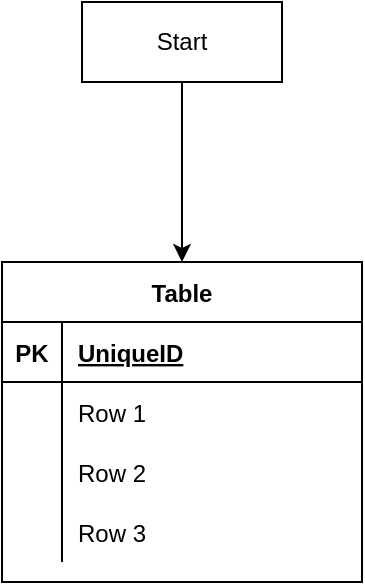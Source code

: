 <mxfile version="13.6.6" type="github">
  <diagram id="kOeWXM0KRWSI-yV9my45" name="Page-1">
    <mxGraphModel dx="326" dy="661" grid="1" gridSize="10" guides="1" tooltips="1" connect="1" arrows="1" fold="1" page="1" pageScale="1" pageWidth="827" pageHeight="1169" math="0" shadow="0">
      <root>
        <mxCell id="uhj4dcg25LGBUha8mn2f-0" />
        <mxCell id="uhj4dcg25LGBUha8mn2f-1" parent="uhj4dcg25LGBUha8mn2f-0" />
        <mxCell id="4BpofhWj-_T98qGV3tGn-13" value="Start" style="whiteSpace=wrap;html=1;align=center;" vertex="1" parent="uhj4dcg25LGBUha8mn2f-1">
          <mxGeometry x="530" y="80" width="100" height="40" as="geometry" />
        </mxCell>
        <mxCell id="4BpofhWj-_T98qGV3tGn-14" value="" style="endArrow=classic;html=1;entryX=0.5;entryY=0;entryDx=0;entryDy=0;exitX=0.5;exitY=1;exitDx=0;exitDy=0;" edge="1" parent="uhj4dcg25LGBUha8mn2f-1" source="4BpofhWj-_T98qGV3tGn-13" target="4BpofhWj-_T98qGV3tGn-0">
          <mxGeometry width="50" height="50" relative="1" as="geometry">
            <mxPoint x="550" y="200" as="sourcePoint" />
            <mxPoint x="600" y="150" as="targetPoint" />
          </mxGeometry>
        </mxCell>
        <mxCell id="4BpofhWj-_T98qGV3tGn-0" value="Table" style="shape=table;startSize=30;container=1;collapsible=1;childLayout=tableLayout;fixedRows=1;rowLines=0;fontStyle=1;align=center;resizeLast=1;" vertex="1" parent="uhj4dcg25LGBUha8mn2f-1">
          <mxGeometry x="490" y="210" width="180" height="160" as="geometry">
            <mxRectangle x="510" y="210" width="60" height="30" as="alternateBounds" />
          </mxGeometry>
        </mxCell>
        <mxCell id="4BpofhWj-_T98qGV3tGn-1" value="" style="shape=partialRectangle;collapsible=0;dropTarget=0;pointerEvents=0;fillColor=none;top=0;left=0;bottom=1;right=0;points=[[0,0.5],[1,0.5]];portConstraint=eastwest;" vertex="1" parent="4BpofhWj-_T98qGV3tGn-0">
          <mxGeometry y="30" width="180" height="30" as="geometry" />
        </mxCell>
        <mxCell id="4BpofhWj-_T98qGV3tGn-2" value="PK" style="shape=partialRectangle;connectable=0;fillColor=none;top=0;left=0;bottom=0;right=0;fontStyle=1;overflow=hidden;" vertex="1" parent="4BpofhWj-_T98qGV3tGn-1">
          <mxGeometry width="30" height="30" as="geometry" />
        </mxCell>
        <mxCell id="4BpofhWj-_T98qGV3tGn-3" value="UniqueID" style="shape=partialRectangle;connectable=0;fillColor=none;top=0;left=0;bottom=0;right=0;align=left;spacingLeft=6;fontStyle=5;overflow=hidden;" vertex="1" parent="4BpofhWj-_T98qGV3tGn-1">
          <mxGeometry x="30" width="150" height="30" as="geometry" />
        </mxCell>
        <mxCell id="4BpofhWj-_T98qGV3tGn-4" value="" style="shape=partialRectangle;collapsible=0;dropTarget=0;pointerEvents=0;fillColor=none;top=0;left=0;bottom=0;right=0;points=[[0,0.5],[1,0.5]];portConstraint=eastwest;" vertex="1" parent="4BpofhWj-_T98qGV3tGn-0">
          <mxGeometry y="60" width="180" height="30" as="geometry" />
        </mxCell>
        <mxCell id="4BpofhWj-_T98qGV3tGn-5" value="" style="shape=partialRectangle;connectable=0;fillColor=none;top=0;left=0;bottom=0;right=0;editable=1;overflow=hidden;" vertex="1" parent="4BpofhWj-_T98qGV3tGn-4">
          <mxGeometry width="30" height="30" as="geometry" />
        </mxCell>
        <mxCell id="4BpofhWj-_T98qGV3tGn-6" value="Row 1" style="shape=partialRectangle;connectable=0;fillColor=none;top=0;left=0;bottom=0;right=0;align=left;spacingLeft=6;overflow=hidden;" vertex="1" parent="4BpofhWj-_T98qGV3tGn-4">
          <mxGeometry x="30" width="150" height="30" as="geometry" />
        </mxCell>
        <mxCell id="4BpofhWj-_T98qGV3tGn-7" value="" style="shape=partialRectangle;collapsible=0;dropTarget=0;pointerEvents=0;fillColor=none;top=0;left=0;bottom=0;right=0;points=[[0,0.5],[1,0.5]];portConstraint=eastwest;" vertex="1" parent="4BpofhWj-_T98qGV3tGn-0">
          <mxGeometry y="90" width="180" height="30" as="geometry" />
        </mxCell>
        <mxCell id="4BpofhWj-_T98qGV3tGn-8" value="" style="shape=partialRectangle;connectable=0;fillColor=none;top=0;left=0;bottom=0;right=0;editable=1;overflow=hidden;" vertex="1" parent="4BpofhWj-_T98qGV3tGn-7">
          <mxGeometry width="30" height="30" as="geometry" />
        </mxCell>
        <mxCell id="4BpofhWj-_T98qGV3tGn-9" value="Row 2" style="shape=partialRectangle;connectable=0;fillColor=none;top=0;left=0;bottom=0;right=0;align=left;spacingLeft=6;overflow=hidden;" vertex="1" parent="4BpofhWj-_T98qGV3tGn-7">
          <mxGeometry x="30" width="150" height="30" as="geometry" />
        </mxCell>
        <mxCell id="4BpofhWj-_T98qGV3tGn-10" value="" style="shape=partialRectangle;collapsible=0;dropTarget=0;pointerEvents=0;fillColor=none;top=0;left=0;bottom=0;right=0;points=[[0,0.5],[1,0.5]];portConstraint=eastwest;" vertex="1" parent="4BpofhWj-_T98qGV3tGn-0">
          <mxGeometry y="120" width="180" height="30" as="geometry" />
        </mxCell>
        <mxCell id="4BpofhWj-_T98qGV3tGn-11" value="" style="shape=partialRectangle;connectable=0;fillColor=none;top=0;left=0;bottom=0;right=0;editable=1;overflow=hidden;" vertex="1" parent="4BpofhWj-_T98qGV3tGn-10">
          <mxGeometry width="30" height="30" as="geometry" />
        </mxCell>
        <mxCell id="4BpofhWj-_T98qGV3tGn-12" value="Row 3" style="shape=partialRectangle;connectable=0;fillColor=none;top=0;left=0;bottom=0;right=0;align=left;spacingLeft=6;overflow=hidden;" vertex="1" parent="4BpofhWj-_T98qGV3tGn-10">
          <mxGeometry x="30" width="150" height="30" as="geometry" />
        </mxCell>
      </root>
    </mxGraphModel>
  </diagram>
</mxfile>
